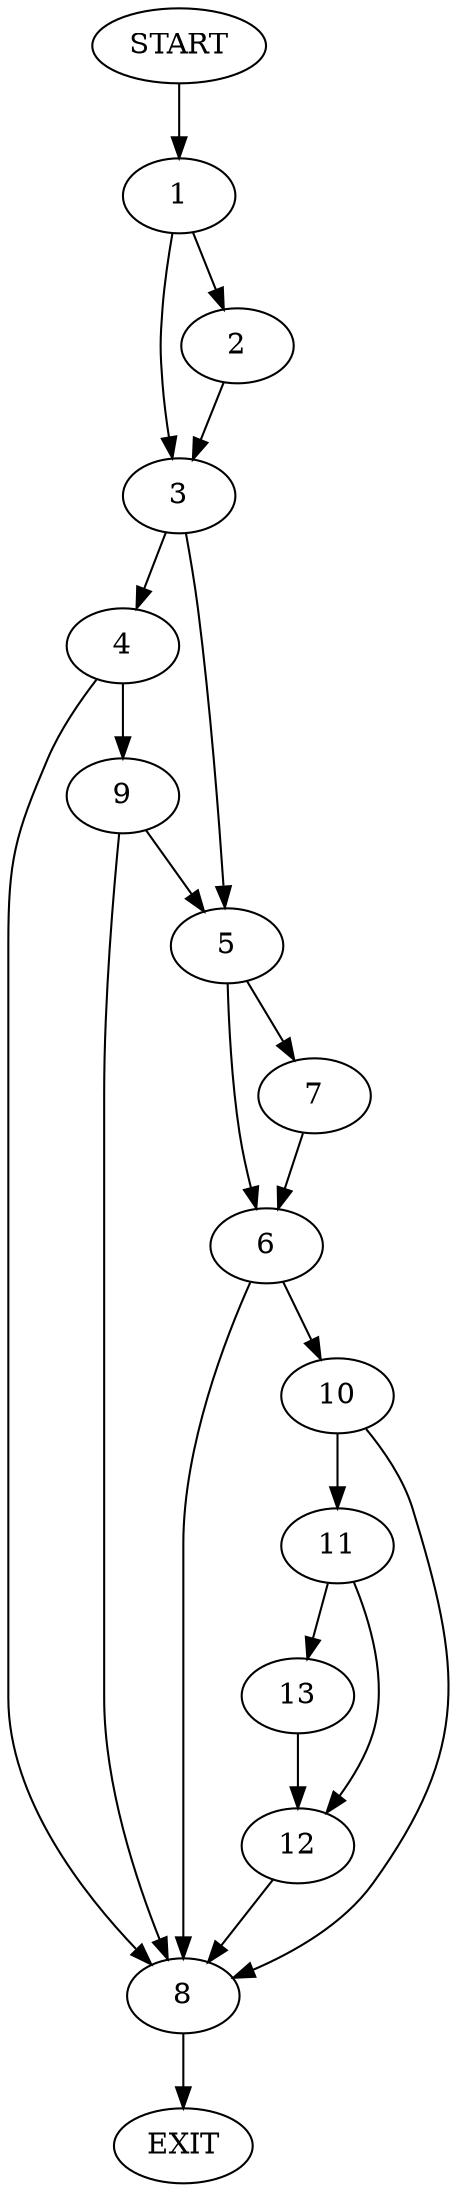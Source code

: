 digraph {
0 [label="START"]
14 [label="EXIT"]
0 -> 1
1 -> 2
1 -> 3
2 -> 3
3 -> 4
3 -> 5
5 -> 6
5 -> 7
4 -> 8
4 -> 9
8 -> 14
9 -> 5
9 -> 8
7 -> 6
6 -> 10
6 -> 8
10 -> 11
10 -> 8
11 -> 12
11 -> 13
13 -> 12
12 -> 8
}
